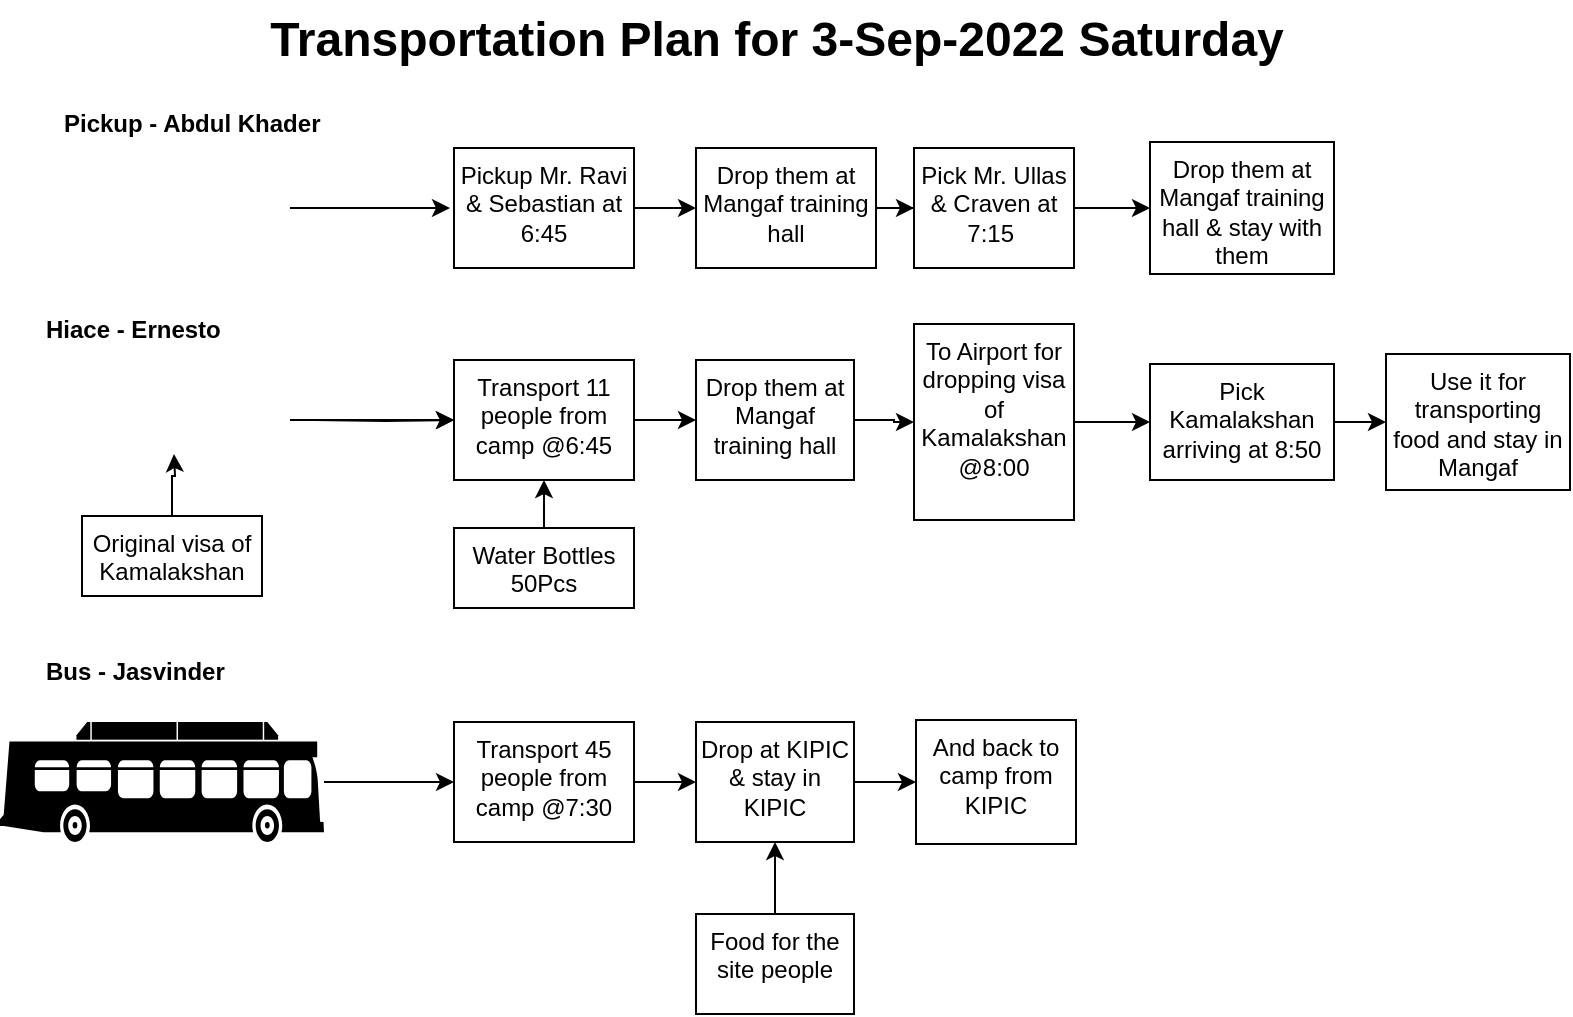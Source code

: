<mxfile version="20.2.8" type="github"><diagram id="bQn_8MbS-EU-KnfHHXnH" name="Page-1"><mxGraphModel dx="1147" dy="644" grid="1" gridSize="10" guides="1" tooltips="1" connect="1" arrows="1" fold="1" page="1" pageScale="1" pageWidth="850" pageHeight="1100" background="none" math="0" shadow="0"><root><mxCell id="0"/><mxCell id="1" parent="0"/><mxCell id="opUhy12Lz94qFMG0uhZe-6" value="" style="edgeStyle=orthogonalEdgeStyle;rounded=0;orthogonalLoop=1;jettySize=auto;html=1;" parent="1" source="opUhy12Lz94qFMG0uhZe-3" edge="1"><mxGeometry relative="1" as="geometry"><mxPoint x="258" y="217" as="targetPoint"/></mxGeometry></mxCell><mxCell id="opUhy12Lz94qFMG0uhZe-3" value="" style="shape=image;html=1;verticalAlign=top;verticalLabelPosition=bottom;labelBackgroundColor=#ffffff;imageAspect=0;aspect=fixed;image=https://cdn1.iconfinder.com/data/icons/cars-01-1/512/pickup-128.png" parent="1" vertex="1"><mxGeometry x="50" y="153" width="128" height="128" as="geometry"/></mxCell><mxCell id="1RGvqvwajMvzkLIa3Tt1-11" value="" style="edgeStyle=orthogonalEdgeStyle;rounded=0;orthogonalLoop=1;jettySize=auto;html=1;" edge="1" parent="1" source="opUhy12Lz94qFMG0uhZe-4" target="1RGvqvwajMvzkLIa3Tt1-6"><mxGeometry relative="1" as="geometry"/></mxCell><mxCell id="opUhy12Lz94qFMG0uhZe-4" value="" style="shape=mxgraph.signs.transportation.bus_2;html=1;pointerEvents=1;fillColor=#000000;strokeColor=none;verticalLabelPosition=bottom;verticalAlign=top;align=center;flipH=1;" parent="1" vertex="1"><mxGeometry x="33" y="474" width="162" height="60" as="geometry"/></mxCell><mxCell id="opUhy12Lz94qFMG0uhZe-11" value="" style="edgeStyle=orthogonalEdgeStyle;rounded=0;orthogonalLoop=1;jettySize=auto;html=1;" parent="1" source="opUhy12Lz94qFMG0uhZe-7" target="opUhy12Lz94qFMG0uhZe-10" edge="1"><mxGeometry relative="1" as="geometry"/></mxCell><mxCell id="opUhy12Lz94qFMG0uhZe-7" value="Pickup Mr. Ravi &amp;amp; Sebastian at 6:45" style="whiteSpace=wrap;html=1;verticalAlign=top;labelBackgroundColor=#ffffff;" parent="1" vertex="1"><mxGeometry x="260" y="187" width="90" height="60" as="geometry"/></mxCell><mxCell id="opUhy12Lz94qFMG0uhZe-13" value="" style="edgeStyle=orthogonalEdgeStyle;rounded=0;orthogonalLoop=1;jettySize=auto;html=1;" parent="1" source="opUhy12Lz94qFMG0uhZe-10" target="opUhy12Lz94qFMG0uhZe-12" edge="1"><mxGeometry relative="1" as="geometry"/></mxCell><mxCell id="opUhy12Lz94qFMG0uhZe-10" value="Drop them at Mangaf training hall" style="whiteSpace=wrap;html=1;verticalAlign=top;labelBackgroundColor=#ffffff;" parent="1" vertex="1"><mxGeometry x="381" y="187" width="90" height="60" as="geometry"/></mxCell><mxCell id="opUhy12Lz94qFMG0uhZe-15" value="" style="edgeStyle=orthogonalEdgeStyle;rounded=0;orthogonalLoop=1;jettySize=auto;html=1;" parent="1" source="opUhy12Lz94qFMG0uhZe-12" target="opUhy12Lz94qFMG0uhZe-14" edge="1"><mxGeometry relative="1" as="geometry"/></mxCell><mxCell id="opUhy12Lz94qFMG0uhZe-12" value="Pick Mr. Ullas &amp;amp; Craven at 7:15&amp;nbsp;" style="whiteSpace=wrap;html=1;verticalAlign=top;labelBackgroundColor=#ffffff;" parent="1" vertex="1"><mxGeometry x="490" y="187" width="80" height="60" as="geometry"/></mxCell><mxCell id="opUhy12Lz94qFMG0uhZe-14" value="Drop them at Mangaf training hall &amp;amp; stay with them" style="whiteSpace=wrap;html=1;verticalAlign=top;labelBackgroundColor=#ffffff;" parent="1" vertex="1"><mxGeometry x="608" y="184" width="92" height="66" as="geometry"/></mxCell><mxCell id="qVOmJEq2DApiEaPTz-TL-6" value="" style="edgeStyle=orthogonalEdgeStyle;rounded=0;orthogonalLoop=1;jettySize=auto;html=1;" parent="1" target="qVOmJEq2DApiEaPTz-TL-2" edge="1"><mxGeometry relative="1" as="geometry"><mxPoint x="190" y="323" as="sourcePoint"/></mxGeometry></mxCell><mxCell id="qVOmJEq2DApiEaPTz-TL-10" value="" style="edgeStyle=orthogonalEdgeStyle;rounded=0;orthogonalLoop=1;jettySize=auto;html=1;" parent="1" source="qVOmJEq2DApiEaPTz-TL-2" target="qVOmJEq2DApiEaPTz-TL-3" edge="1"><mxGeometry relative="1" as="geometry"/></mxCell><mxCell id="qVOmJEq2DApiEaPTz-TL-2" value="Transport 11 people from camp @6:45" style="whiteSpace=wrap;html=1;verticalAlign=top;labelBackgroundColor=#ffffff;" parent="1" vertex="1"><mxGeometry x="260" y="293" width="90" height="60" as="geometry"/></mxCell><mxCell id="qVOmJEq2DApiEaPTz-TL-11" value="" style="edgeStyle=orthogonalEdgeStyle;rounded=0;orthogonalLoop=1;jettySize=auto;html=1;" parent="1" source="qVOmJEq2DApiEaPTz-TL-3" target="qVOmJEq2DApiEaPTz-TL-4" edge="1"><mxGeometry relative="1" as="geometry"/></mxCell><mxCell id="qVOmJEq2DApiEaPTz-TL-3" value="Drop them at Mangaf training hall" style="whiteSpace=wrap;html=1;verticalAlign=top;labelBackgroundColor=#ffffff;" parent="1" vertex="1"><mxGeometry x="381" y="293" width="79" height="60" as="geometry"/></mxCell><mxCell id="qVOmJEq2DApiEaPTz-TL-12" value="" style="edgeStyle=orthogonalEdgeStyle;rounded=0;orthogonalLoop=1;jettySize=auto;html=1;" parent="1" source="qVOmJEq2DApiEaPTz-TL-4" target="qVOmJEq2DApiEaPTz-TL-5" edge="1"><mxGeometry relative="1" as="geometry"/></mxCell><mxCell id="qVOmJEq2DApiEaPTz-TL-4" value="To Airport for dropping visa of Kamalakshan @8:00" style="whiteSpace=wrap;html=1;verticalAlign=top;labelBackgroundColor=#ffffff;" parent="1" vertex="1"><mxGeometry x="490" y="275" width="80" height="98" as="geometry"/></mxCell><mxCell id="1RGvqvwajMvzkLIa3Tt1-2" value="" style="edgeStyle=orthogonalEdgeStyle;rounded=0;orthogonalLoop=1;jettySize=auto;html=1;entryX=0;entryY=0.5;entryDx=0;entryDy=0;" edge="1" parent="1" source="qVOmJEq2DApiEaPTz-TL-5" target="1RGvqvwajMvzkLIa3Tt1-4"><mxGeometry relative="1" as="geometry"><mxPoint x="731" y="324" as="targetPoint"/></mxGeometry></mxCell><mxCell id="qVOmJEq2DApiEaPTz-TL-5" value="Pick Kamalakshan arriving at 8:50" style="whiteSpace=wrap;html=1;verticalAlign=top;labelBackgroundColor=#ffffff;" parent="1" vertex="1"><mxGeometry x="608" y="295" width="92" height="58" as="geometry"/></mxCell><mxCell id="qVOmJEq2DApiEaPTz-TL-9" value="" style="edgeStyle=orthogonalEdgeStyle;rounded=0;orthogonalLoop=1;jettySize=auto;html=1;" parent="1" source="qVOmJEq2DApiEaPTz-TL-8" target="qVOmJEq2DApiEaPTz-TL-2" edge="1"><mxGeometry relative="1" as="geometry"/></mxCell><mxCell id="qVOmJEq2DApiEaPTz-TL-8" value="" style="shape=image;html=1;verticalAlign=top;verticalLabelPosition=bottom;labelBackgroundColor=#ffffff;imageAspect=0;aspect=fixed;image=https://cdn4.iconfinder.com/data/icons/car-silhouettes/1000/van-128.png;fillColor=#FFFFFF;" parent="1" vertex="1"><mxGeometry x="50" y="259" width="128" height="128" as="geometry"/></mxCell><mxCell id="1RGvqvwajMvzkLIa3Tt1-4" value="Use it for transporting food and stay in Mangaf" style="whiteSpace=wrap;html=1;verticalAlign=top;labelBackgroundColor=#ffffff;" vertex="1" parent="1"><mxGeometry x="726" y="290" width="92" height="68" as="geometry"/></mxCell><mxCell id="1RGvqvwajMvzkLIa3Tt1-9" value="" style="edgeStyle=orthogonalEdgeStyle;rounded=0;orthogonalLoop=1;jettySize=auto;html=1;" edge="1" parent="1" source="1RGvqvwajMvzkLIa3Tt1-6" target="1RGvqvwajMvzkLIa3Tt1-7"><mxGeometry relative="1" as="geometry"/></mxCell><mxCell id="1RGvqvwajMvzkLIa3Tt1-6" value="Transport 45 people from camp @7:30" style="whiteSpace=wrap;html=1;verticalAlign=top;labelBackgroundColor=#ffffff;" vertex="1" parent="1"><mxGeometry x="260" y="474" width="90" height="60" as="geometry"/></mxCell><mxCell id="1RGvqvwajMvzkLIa3Tt1-10" value="" style="edgeStyle=orthogonalEdgeStyle;rounded=0;orthogonalLoop=1;jettySize=auto;html=1;" edge="1" parent="1" source="1RGvqvwajMvzkLIa3Tt1-7" target="1RGvqvwajMvzkLIa3Tt1-8"><mxGeometry relative="1" as="geometry"/></mxCell><mxCell id="1RGvqvwajMvzkLIa3Tt1-7" value="Drop at KIPIC &amp;amp; stay in KIPIC" style="whiteSpace=wrap;html=1;verticalAlign=top;labelBackgroundColor=#ffffff;" vertex="1" parent="1"><mxGeometry x="381" y="474" width="79" height="60" as="geometry"/></mxCell><mxCell id="1RGvqvwajMvzkLIa3Tt1-8" value="And back to camp from KIPIC" style="whiteSpace=wrap;html=1;verticalAlign=top;labelBackgroundColor=#ffffff;" vertex="1" parent="1"><mxGeometry x="491" y="473" width="80" height="62" as="geometry"/></mxCell><mxCell id="1RGvqvwajMvzkLIa3Tt1-15" value="Pickup - Abdul Khader" style="text;strokeColor=none;fillColor=none;align=left;verticalAlign=top;spacingLeft=4;spacingRight=4;overflow=hidden;rotatable=0;points=[[0,0.5],[1,0.5]];portConstraint=eastwest;fontStyle=1" vertex="1" parent="1"><mxGeometry x="59" y="161" width="140" height="26" as="geometry"/></mxCell><mxCell id="1RGvqvwajMvzkLIa3Tt1-16" value="Hiace - Ernesto" style="text;strokeColor=none;fillColor=none;align=left;verticalAlign=top;spacingLeft=4;spacingRight=4;overflow=hidden;rotatable=0;points=[[0,0.5],[1,0.5]];portConstraint=eastwest;fontStyle=1" vertex="1" parent="1"><mxGeometry x="50" y="264" width="126" height="26" as="geometry"/></mxCell><mxCell id="1RGvqvwajMvzkLIa3Tt1-17" value="Bus - Jasvinder" style="text;strokeColor=none;fillColor=none;align=left;verticalAlign=top;spacingLeft=4;spacingRight=4;overflow=hidden;rotatable=0;points=[[0,0.5],[1,0.5]];portConstraint=eastwest;fontStyle=1" vertex="1" parent="1"><mxGeometry x="50" y="435" width="126" height="26" as="geometry"/></mxCell><mxCell id="1RGvqvwajMvzkLIa3Tt1-27" value="Transportation Plan for 3-Sep-2022 Saturday" style="text;strokeColor=none;fillColor=none;html=1;fontSize=24;fontStyle=1;verticalAlign=middle;align=center;" vertex="1" parent="1"><mxGeometry x="370.5" y="113" width="100" height="40" as="geometry"/></mxCell><mxCell id="1RGvqvwajMvzkLIa3Tt1-30" style="edgeStyle=orthogonalEdgeStyle;rounded=0;orthogonalLoop=1;jettySize=auto;html=1;exitX=0.5;exitY=0;exitDx=0;exitDy=0;entryX=0.5;entryY=1;entryDx=0;entryDy=0;" edge="1" parent="1" source="1RGvqvwajMvzkLIa3Tt1-28" target="qVOmJEq2DApiEaPTz-TL-2"><mxGeometry relative="1" as="geometry"/></mxCell><mxCell id="1RGvqvwajMvzkLIa3Tt1-28" value="Water Bottles 50Pcs" style="whiteSpace=wrap;html=1;verticalAlign=top;labelBackgroundColor=#ffffff;" vertex="1" parent="1"><mxGeometry x="260" y="377" width="90" height="40" as="geometry"/></mxCell><mxCell id="1RGvqvwajMvzkLIa3Tt1-33" value="" style="edgeStyle=orthogonalEdgeStyle;rounded=0;orthogonalLoop=1;jettySize=auto;html=1;" edge="1" parent="1" source="1RGvqvwajMvzkLIa3Tt1-31" target="1RGvqvwajMvzkLIa3Tt1-7"><mxGeometry relative="1" as="geometry"/></mxCell><mxCell id="1RGvqvwajMvzkLIa3Tt1-31" value="Food for the site people" style="whiteSpace=wrap;html=1;verticalAlign=top;labelBackgroundColor=#ffffff;" vertex="1" parent="1"><mxGeometry x="381" y="570" width="79" height="50" as="geometry"/></mxCell><mxCell id="1RGvqvwajMvzkLIa3Tt1-36" value="" style="edgeStyle=orthogonalEdgeStyle;rounded=0;orthogonalLoop=1;jettySize=auto;html=1;" edge="1" parent="1" source="1RGvqvwajMvzkLIa3Tt1-35"><mxGeometry relative="1" as="geometry"><mxPoint x="120" y="340" as="targetPoint"/></mxGeometry></mxCell><mxCell id="1RGvqvwajMvzkLIa3Tt1-35" value="Original visa of Kamalakshan" style="whiteSpace=wrap;html=1;verticalAlign=top;labelBackgroundColor=#ffffff;" vertex="1" parent="1"><mxGeometry x="74" y="371" width="90" height="40" as="geometry"/></mxCell></root></mxGraphModel></diagram></mxfile>